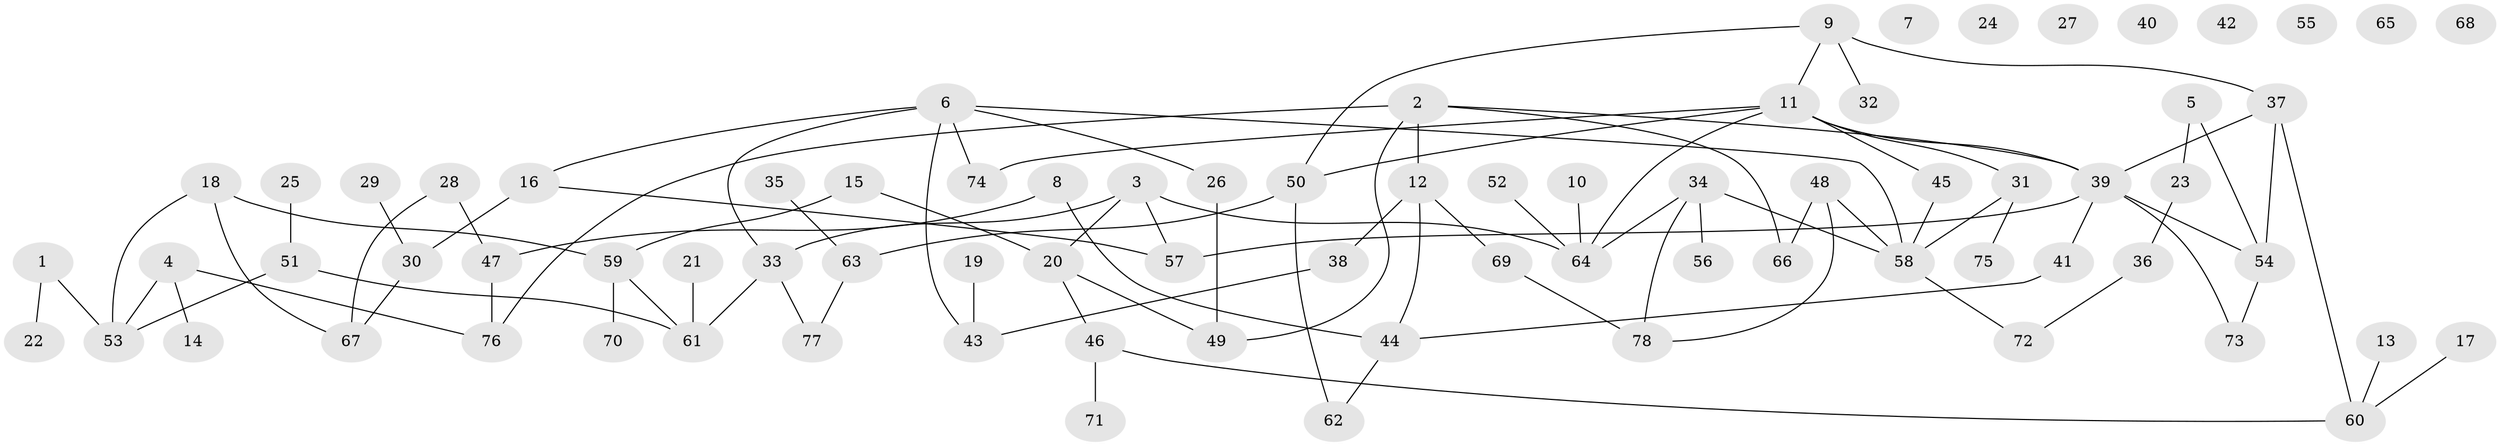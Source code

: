 // Generated by graph-tools (version 1.1) at 2025/00/03/09/25 03:00:42]
// undirected, 78 vertices, 96 edges
graph export_dot {
graph [start="1"]
  node [color=gray90,style=filled];
  1;
  2;
  3;
  4;
  5;
  6;
  7;
  8;
  9;
  10;
  11;
  12;
  13;
  14;
  15;
  16;
  17;
  18;
  19;
  20;
  21;
  22;
  23;
  24;
  25;
  26;
  27;
  28;
  29;
  30;
  31;
  32;
  33;
  34;
  35;
  36;
  37;
  38;
  39;
  40;
  41;
  42;
  43;
  44;
  45;
  46;
  47;
  48;
  49;
  50;
  51;
  52;
  53;
  54;
  55;
  56;
  57;
  58;
  59;
  60;
  61;
  62;
  63;
  64;
  65;
  66;
  67;
  68;
  69;
  70;
  71;
  72;
  73;
  74;
  75;
  76;
  77;
  78;
  1 -- 22;
  1 -- 53;
  2 -- 12;
  2 -- 39;
  2 -- 49;
  2 -- 66;
  2 -- 76;
  3 -- 20;
  3 -- 33;
  3 -- 57;
  3 -- 64;
  4 -- 14;
  4 -- 53;
  4 -- 76;
  5 -- 23;
  5 -- 54;
  6 -- 16;
  6 -- 26;
  6 -- 33;
  6 -- 43;
  6 -- 58;
  6 -- 74;
  8 -- 44;
  8 -- 47;
  9 -- 11;
  9 -- 32;
  9 -- 37;
  9 -- 50;
  10 -- 64;
  11 -- 31;
  11 -- 39;
  11 -- 45;
  11 -- 50;
  11 -- 64;
  11 -- 74;
  12 -- 38;
  12 -- 44;
  12 -- 69;
  13 -- 60;
  15 -- 20;
  15 -- 59;
  16 -- 30;
  16 -- 57;
  17 -- 60;
  18 -- 53;
  18 -- 59;
  18 -- 67;
  19 -- 43;
  20 -- 46;
  20 -- 49;
  21 -- 61;
  23 -- 36;
  25 -- 51;
  26 -- 49;
  28 -- 47;
  28 -- 67;
  29 -- 30;
  30 -- 67;
  31 -- 58;
  31 -- 75;
  33 -- 61;
  33 -- 77;
  34 -- 56;
  34 -- 58;
  34 -- 64;
  34 -- 78;
  35 -- 63;
  36 -- 72;
  37 -- 39;
  37 -- 54;
  37 -- 60;
  38 -- 43;
  39 -- 41;
  39 -- 54;
  39 -- 57;
  39 -- 73;
  41 -- 44;
  44 -- 62;
  45 -- 58;
  46 -- 60;
  46 -- 71;
  47 -- 76;
  48 -- 58;
  48 -- 66;
  48 -- 78;
  50 -- 62;
  50 -- 63;
  51 -- 53;
  51 -- 61;
  52 -- 64;
  54 -- 73;
  58 -- 72;
  59 -- 61;
  59 -- 70;
  63 -- 77;
  69 -- 78;
}
